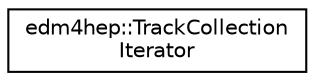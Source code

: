 digraph "Graphical Class Hierarchy"
{
 // LATEX_PDF_SIZE
  edge [fontname="Helvetica",fontsize="10",labelfontname="Helvetica",labelfontsize="10"];
  node [fontname="Helvetica",fontsize="10",shape=record];
  rankdir="LR";
  Node0 [label="edm4hep::TrackCollection\lIterator",height=0.2,width=0.4,color="black", fillcolor="white", style="filled",URL="$classedm4hep_1_1_track_collection_iterator.html",tooltip=" "];
}
